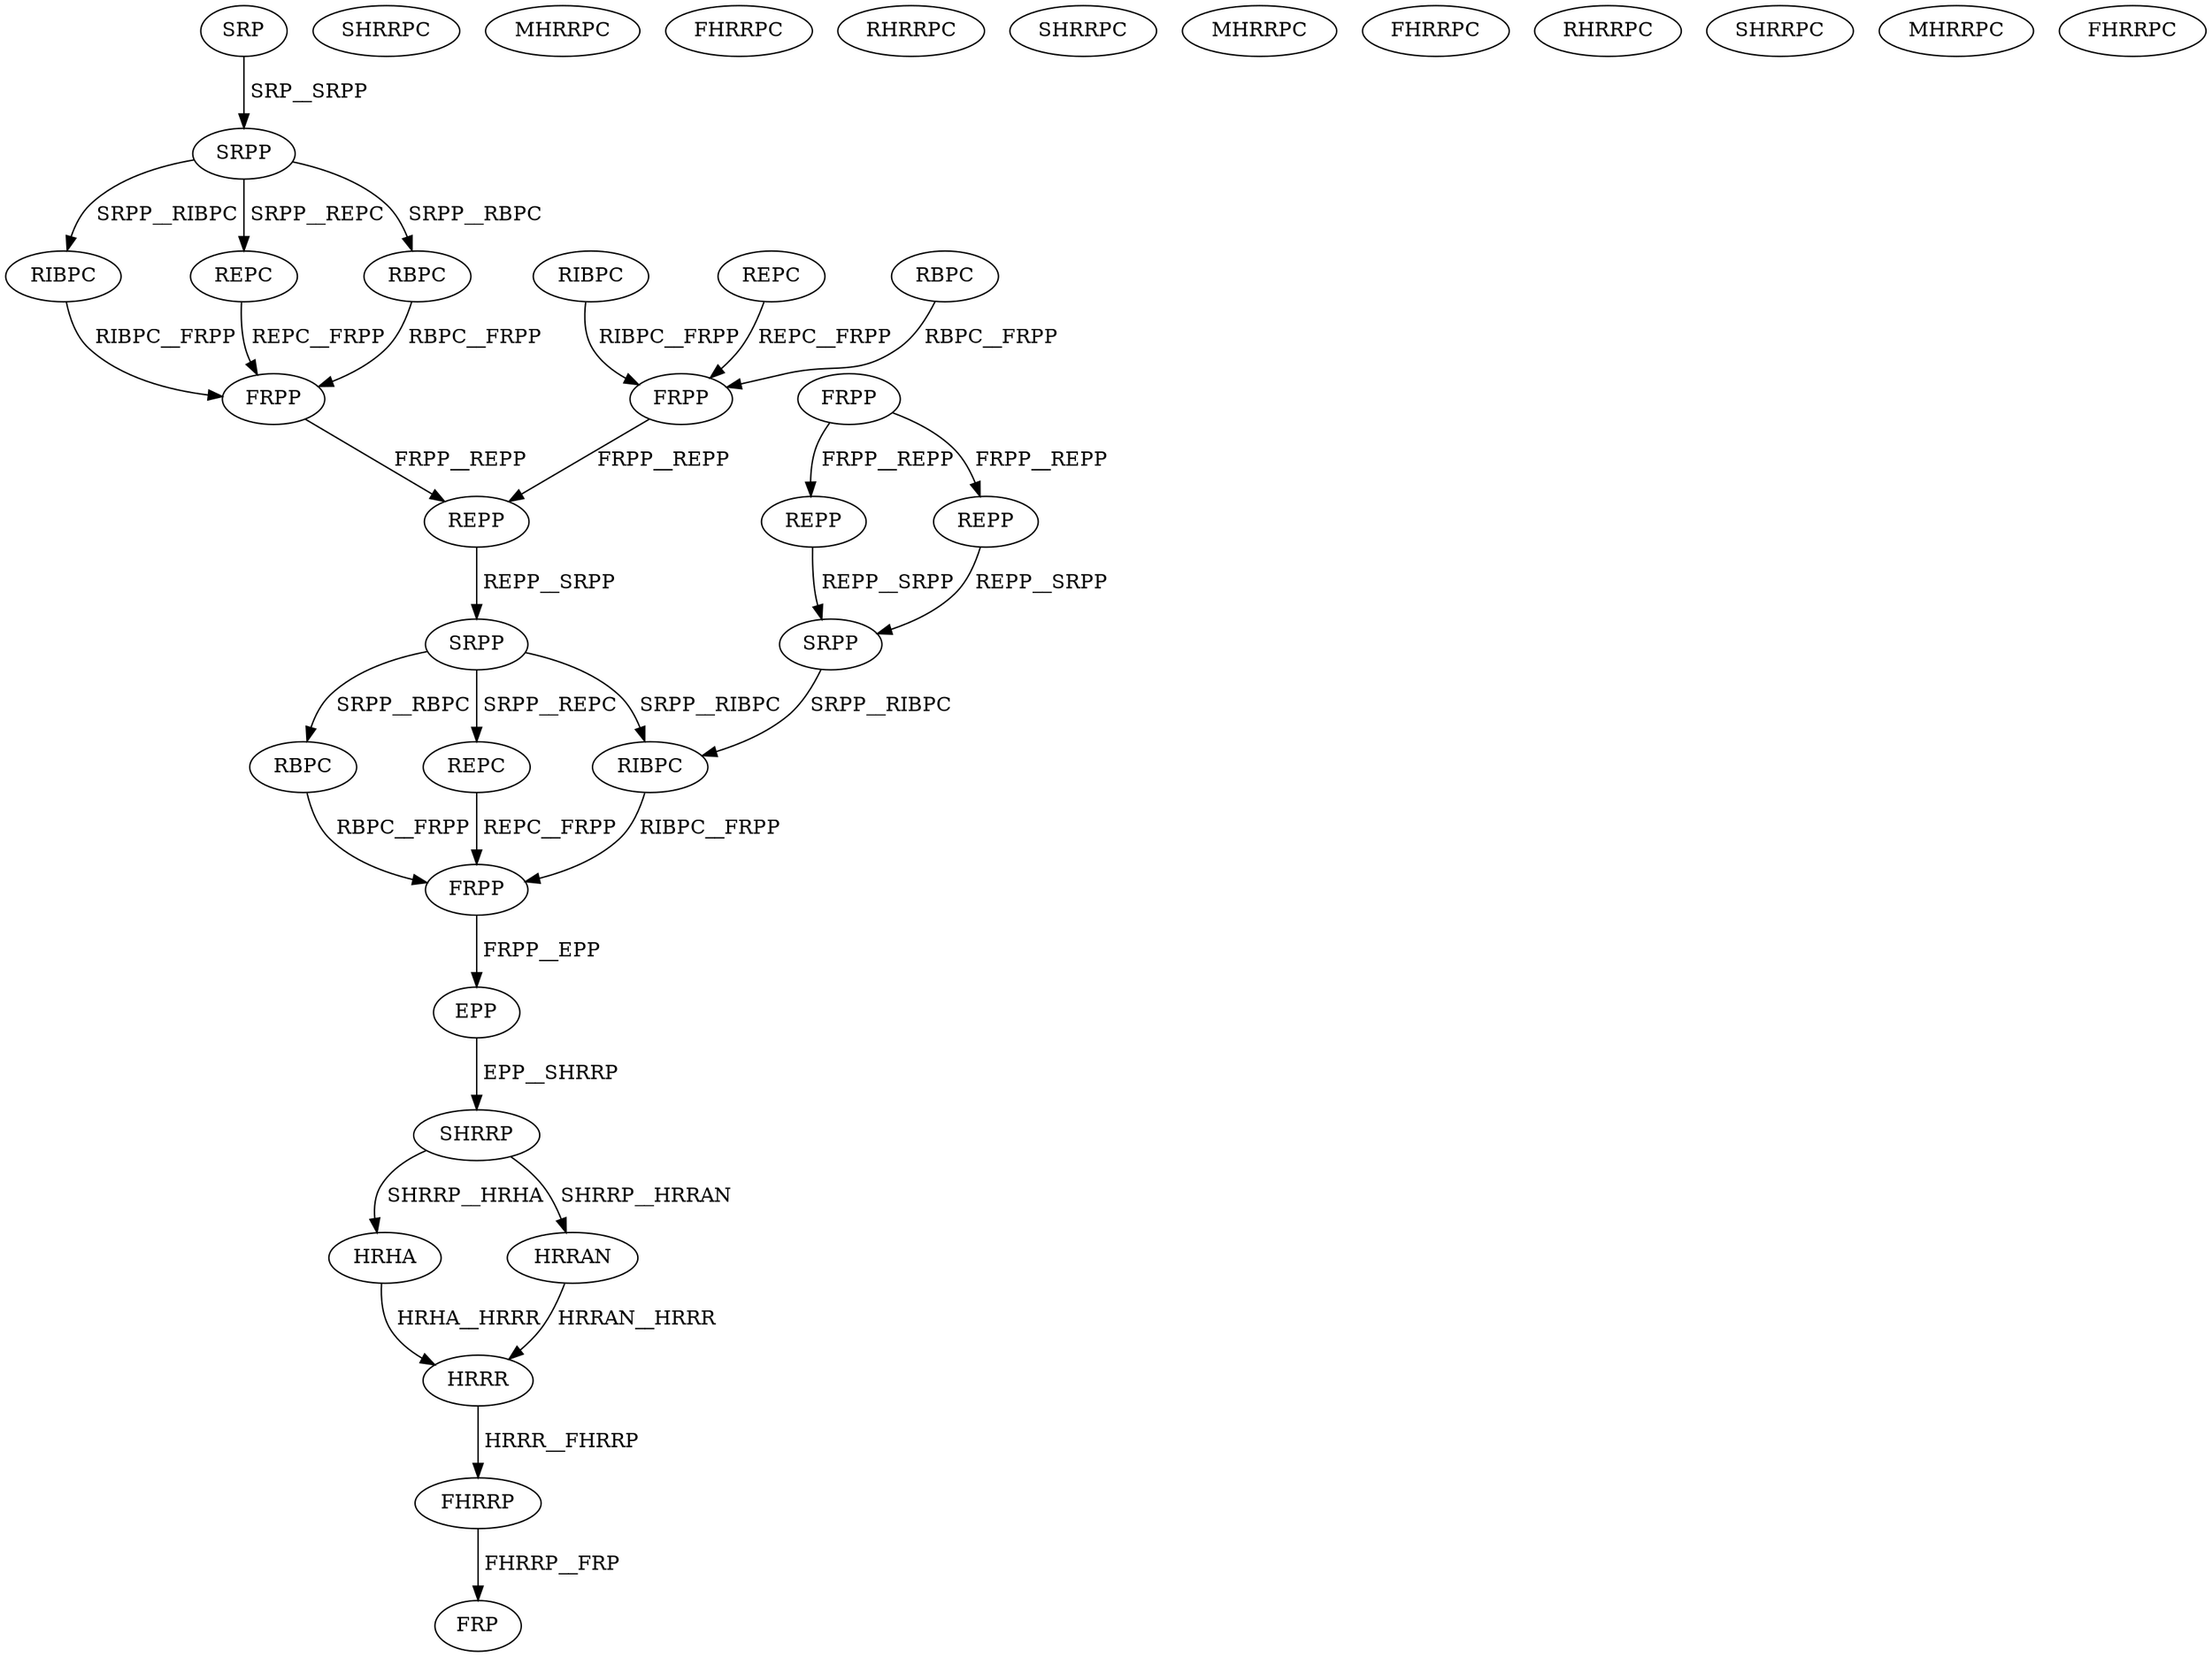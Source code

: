 digraph G { 
1 [label="SRP",color=black,fontcolor=black];
2 [label="FRPP",color=black,fontcolor=black];
3 [label="RIBPC",color=black,fontcolor=black];
4 [label="REPC",color=black,fontcolor=black];
5 [label="RBPC",color=black,fontcolor=black];
6 [label="SRPP",color=black,fontcolor=black];
7 [label="REPP",color=black,fontcolor=black];
8 [label="REPP",color=black,fontcolor=black];
9 [label="FRPP",color=black,fontcolor=black];
10 [label="RIBPC",color=black,fontcolor=black];
11 [label="REPC",color=black,fontcolor=black];
12 [label="RBPC",color=black,fontcolor=black];
13 [label="FRPP",color=black,fontcolor=black];
14 [label="SRPP",color=black,fontcolor=black];
15 [label="REPP",color=black,fontcolor=black];
16 [label="SRPP",color=black,fontcolor=black];
17 [label="RIBPC",color=black,fontcolor=black];
18 [label="RBPC",color=black,fontcolor=black];
19 [label="REPC",color=black,fontcolor=black];
20 [label="FRPP",color=black,fontcolor=black];
21 [label="EPP",color=black,fontcolor=black];
22 [label="SHRRP",color=black,fontcolor=black];
23 [label="HRHA",color=black,fontcolor=black];
24 [label="HRRAN",color=black,fontcolor=black];
25 [label="SHRRPC",color=black,fontcolor=black];
26 [label="MHRRPC",color=black,fontcolor=black];
27 [label="FHRRPC",color=black,fontcolor=black];
28 [label="RHRRPC",color=black,fontcolor=black];
29 [label="SHRRPC",color=black,fontcolor=black];
30 [label="MHRRPC",color=black,fontcolor=black];
31 [label="FHRRPC",color=black,fontcolor=black];
32 [label="RHRRPC",color=black,fontcolor=black];
33 [label="SHRRPC",color=black,fontcolor=black];
34 [label="MHRRPC",color=black,fontcolor=black];
35 [label="FHRRPC",color=black,fontcolor=black];
36 [label="HRRR",color=black,fontcolor=black];
37 [label="FHRRP",color=black,fontcolor=black];
38 [label="FRP",color=black,fontcolor=black];
1->6[label=" SRP__SRPP",color=black,fontcolor=black];
2->7[label=" FRPP__REPP",color=black,fontcolor=black];
2->8[label=" FRPP__REPP",color=black,fontcolor=black];
3->9[label=" RIBPC__FRPP",color=black,fontcolor=black];
4->9[label=" REPC__FRPP",color=black,fontcolor=black];
5->9[label=" RBPC__FRPP",color=black,fontcolor=black];
6->10[label=" SRPP__RIBPC",color=black,fontcolor=black];
6->11[label=" SRPP__REPC",color=black,fontcolor=black];
6->12[label=" SRPP__RBPC",color=black,fontcolor=black];
7->14[label=" REPP__SRPP",color=black,fontcolor=black];
8->14[label=" REPP__SRPP",color=black,fontcolor=black];
9->15[label=" FRPP__REPP",color=black,fontcolor=black];
10->13[label=" RIBPC__FRPP",color=black,fontcolor=black];
11->13[label=" REPC__FRPP",color=black,fontcolor=black];
12->13[label=" RBPC__FRPP",color=black,fontcolor=black];
13->15[label=" FRPP__REPP",color=black,fontcolor=black];
14->17[label=" SRPP__RIBPC",color=black,fontcolor=black];
15->16[label=" REPP__SRPP",color=black,fontcolor=black];
16->17[label=" SRPP__RIBPC",color=black,fontcolor=black];
16->18[label=" SRPP__RBPC",color=black,fontcolor=black];
16->19[label=" SRPP__REPC",color=black,fontcolor=black];
17->20[label=" RIBPC__FRPP",color=black,fontcolor=black];
18->20[label=" RBPC__FRPP",color=black,fontcolor=black];
19->20[label=" REPC__FRPP",color=black,fontcolor=black];
20->21[label=" FRPP__EPP",color=black,fontcolor=black];
21->22[label=" EPP__SHRRP",color=black,fontcolor=black];
22->23[label=" SHRRP__HRHA",color=black,fontcolor=black];
22->24[label=" SHRRP__HRRAN",color=black,fontcolor=black];
23->36[label=" HRHA__HRRR",color=black,fontcolor=black];
24->36[label=" HRRAN__HRRR",color=black,fontcolor=black];
36->37[label=" HRRR__FHRRP",color=black,fontcolor=black];
37->38[label=" FHRRP__FRP",color=black,fontcolor=black];
}
